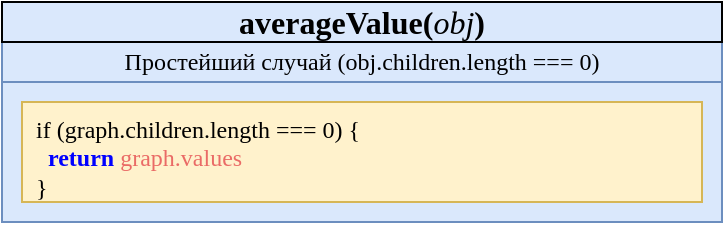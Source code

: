 <mxfile version="16.5.1" type="device"><diagram id="dmgtFecwRVRcoEDTW0UY" name="Page-1"><mxGraphModel dx="595" dy="875" grid="1" gridSize="10" guides="1" tooltips="1" connect="1" arrows="1" fold="1" page="1" pageScale="1" pageWidth="827" pageHeight="1169" math="0" shadow="0"><root><mxCell id="0"/><mxCell id="1" parent="0"/><mxCell id="NPWhy4XbD4P96SFsnCC2-1" value="&lt;span style=&quot;text-align: left&quot;&gt;Простейший случай (obj.children.length === 0)&lt;/span&gt;" style="rounded=0;whiteSpace=wrap;html=1;shadow=0;glass=0;labelBackgroundColor=none;fontFamily=Consolas;fillColor=#dae8fc;strokeColor=#6c8ebf;" vertex="1" parent="1"><mxGeometry x="827" y="20" width="360" height="20" as="geometry"/></mxCell><mxCell id="NPWhy4XbD4P96SFsnCC2-2" value="&lt;span style=&quot;font-weight: 700&quot;&gt;averageValue(&lt;/span&gt;&lt;i&gt;obj&lt;/i&gt;&lt;span style=&quot;font-weight: 700&quot;&gt;)&lt;/span&gt;" style="rounded=0;fillColor=#dae8fc;strokeColor=default;shadow=0;gradientColor=none;whiteSpace=wrap;html=1;fontFamily=Consolas;fontSize=16;" vertex="1" parent="1"><mxGeometry x="827" width="360" height="20" as="geometry"/></mxCell><mxCell id="NPWhy4XbD4P96SFsnCC2-3" value="" style="rounded=0;whiteSpace=wrap;html=1;shadow=0;glass=0;labelBackgroundColor=none;fontFamily=Consolas;fillColor=#dae8fc;strokeColor=#6c8ebf;" vertex="1" parent="1"><mxGeometry x="827" y="40" width="360" height="70" as="geometry"/></mxCell><mxCell id="NPWhy4XbD4P96SFsnCC2-4" value="&lt;div style=&quot;color: rgb(234 , 107 , 102) ; font-family: &amp;#34;helvetica&amp;#34;&quot;&gt;&lt;font color=&quot;#000000&quot; face=&quot;consolas&quot;&gt;if (graph.children.length === 0) {&lt;/font&gt;&lt;/div&gt;&lt;div style=&quot;color: rgb(234 , 107 , 102) ; font-family: &amp;#34;helvetica&amp;#34;&quot;&gt;&lt;font color=&quot;#000000&quot; face=&quot;consolas&quot;&gt;&amp;nbsp;&amp;nbsp;&lt;/font&gt;&lt;b style=&quot;color: rgb(0 , 0 , 0) ; font-family: &amp;#34;consolas&amp;#34;&quot;&gt;&lt;font color=&quot;#0000ff&quot;&gt;return&lt;/font&gt;&lt;/b&gt;&lt;font color=&quot;#000000&quot; face=&quot;consolas&quot;&gt;&amp;nbsp;&lt;/font&gt;&lt;font face=&quot;consolas&quot;&gt;graph.values&lt;/font&gt;&lt;/div&gt;&lt;div style=&quot;color: rgb(234 , 107 , 102) ; font-family: &amp;#34;helvetica&amp;#34;&quot;&gt;&lt;font color=&quot;#000000&quot; face=&quot;consolas&quot;&gt;}&lt;/font&gt;&lt;/div&gt;" style="rounded=0;whiteSpace=wrap;html=1;shadow=0;fontFamily=Consolas;align=left;spacingLeft=5;spacingRight=5;verticalAlign=top;fillColor=#fff2cc;strokeColor=#d6b656;" vertex="1" parent="1"><mxGeometry x="837" y="50" width="340" height="50" as="geometry"/></mxCell></root></mxGraphModel></diagram></mxfile>